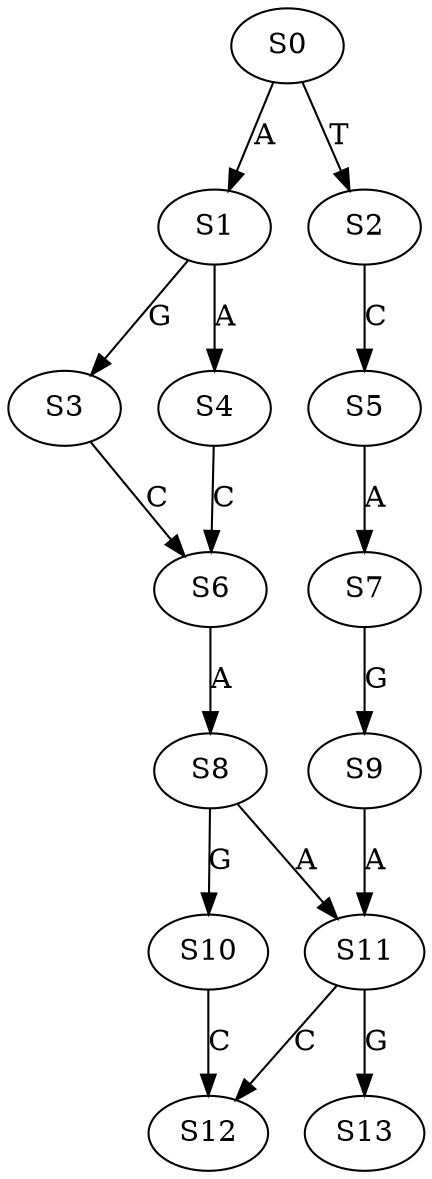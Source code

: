 strict digraph  {
	S0 -> S1 [ label = A ];
	S0 -> S2 [ label = T ];
	S1 -> S3 [ label = G ];
	S1 -> S4 [ label = A ];
	S2 -> S5 [ label = C ];
	S3 -> S6 [ label = C ];
	S4 -> S6 [ label = C ];
	S5 -> S7 [ label = A ];
	S6 -> S8 [ label = A ];
	S7 -> S9 [ label = G ];
	S8 -> S10 [ label = G ];
	S8 -> S11 [ label = A ];
	S9 -> S11 [ label = A ];
	S10 -> S12 [ label = C ];
	S11 -> S13 [ label = G ];
	S11 -> S12 [ label = C ];
}

